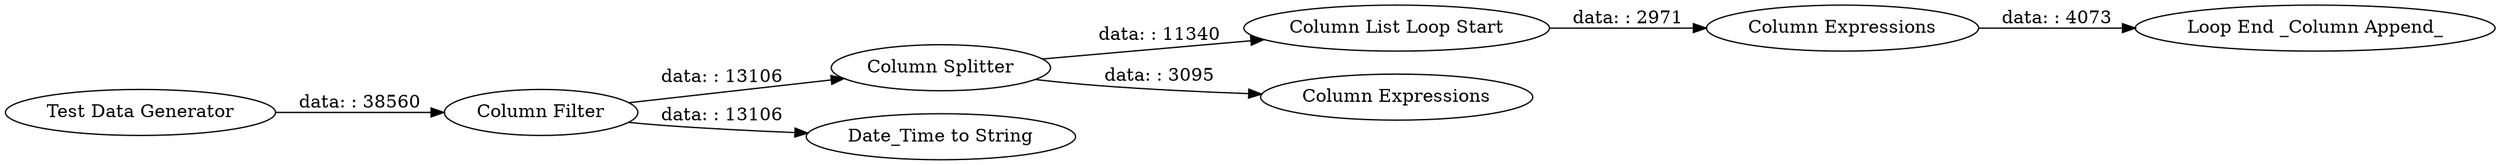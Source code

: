 digraph {
	"6253129451213915233_1631" [label="Column Expressions"]
	"6253129451213915233_1559" [label="Column Filter"]
	"6253129451213915233_1633" [label="Column Splitter"]
	"6253129451213915233_1558" [label="Test Data Generator"]
	"6253129451213915233_1632" [label="Column List Loop Start"]
	"6253129451213915233_1595" [label="Date_Time to String"]
	"6253129451213915233_1634" [label="Loop End _Column Append_"]
	"6253129451213915233_1635" [label="Column Expressions"]
	"6253129451213915233_1631" -> "6253129451213915233_1634" [label="data: : 4073"]
	"6253129451213915233_1559" -> "6253129451213915233_1595" [label="data: : 13106"]
	"6253129451213915233_1559" -> "6253129451213915233_1633" [label="data: : 13106"]
	"6253129451213915233_1558" -> "6253129451213915233_1559" [label="data: : 38560"]
	"6253129451213915233_1633" -> "6253129451213915233_1635" [label="data: : 3095"]
	"6253129451213915233_1632" -> "6253129451213915233_1631" [label="data: : 2971"]
	"6253129451213915233_1633" -> "6253129451213915233_1632" [label="data: : 11340"]
	rankdir=LR
}
